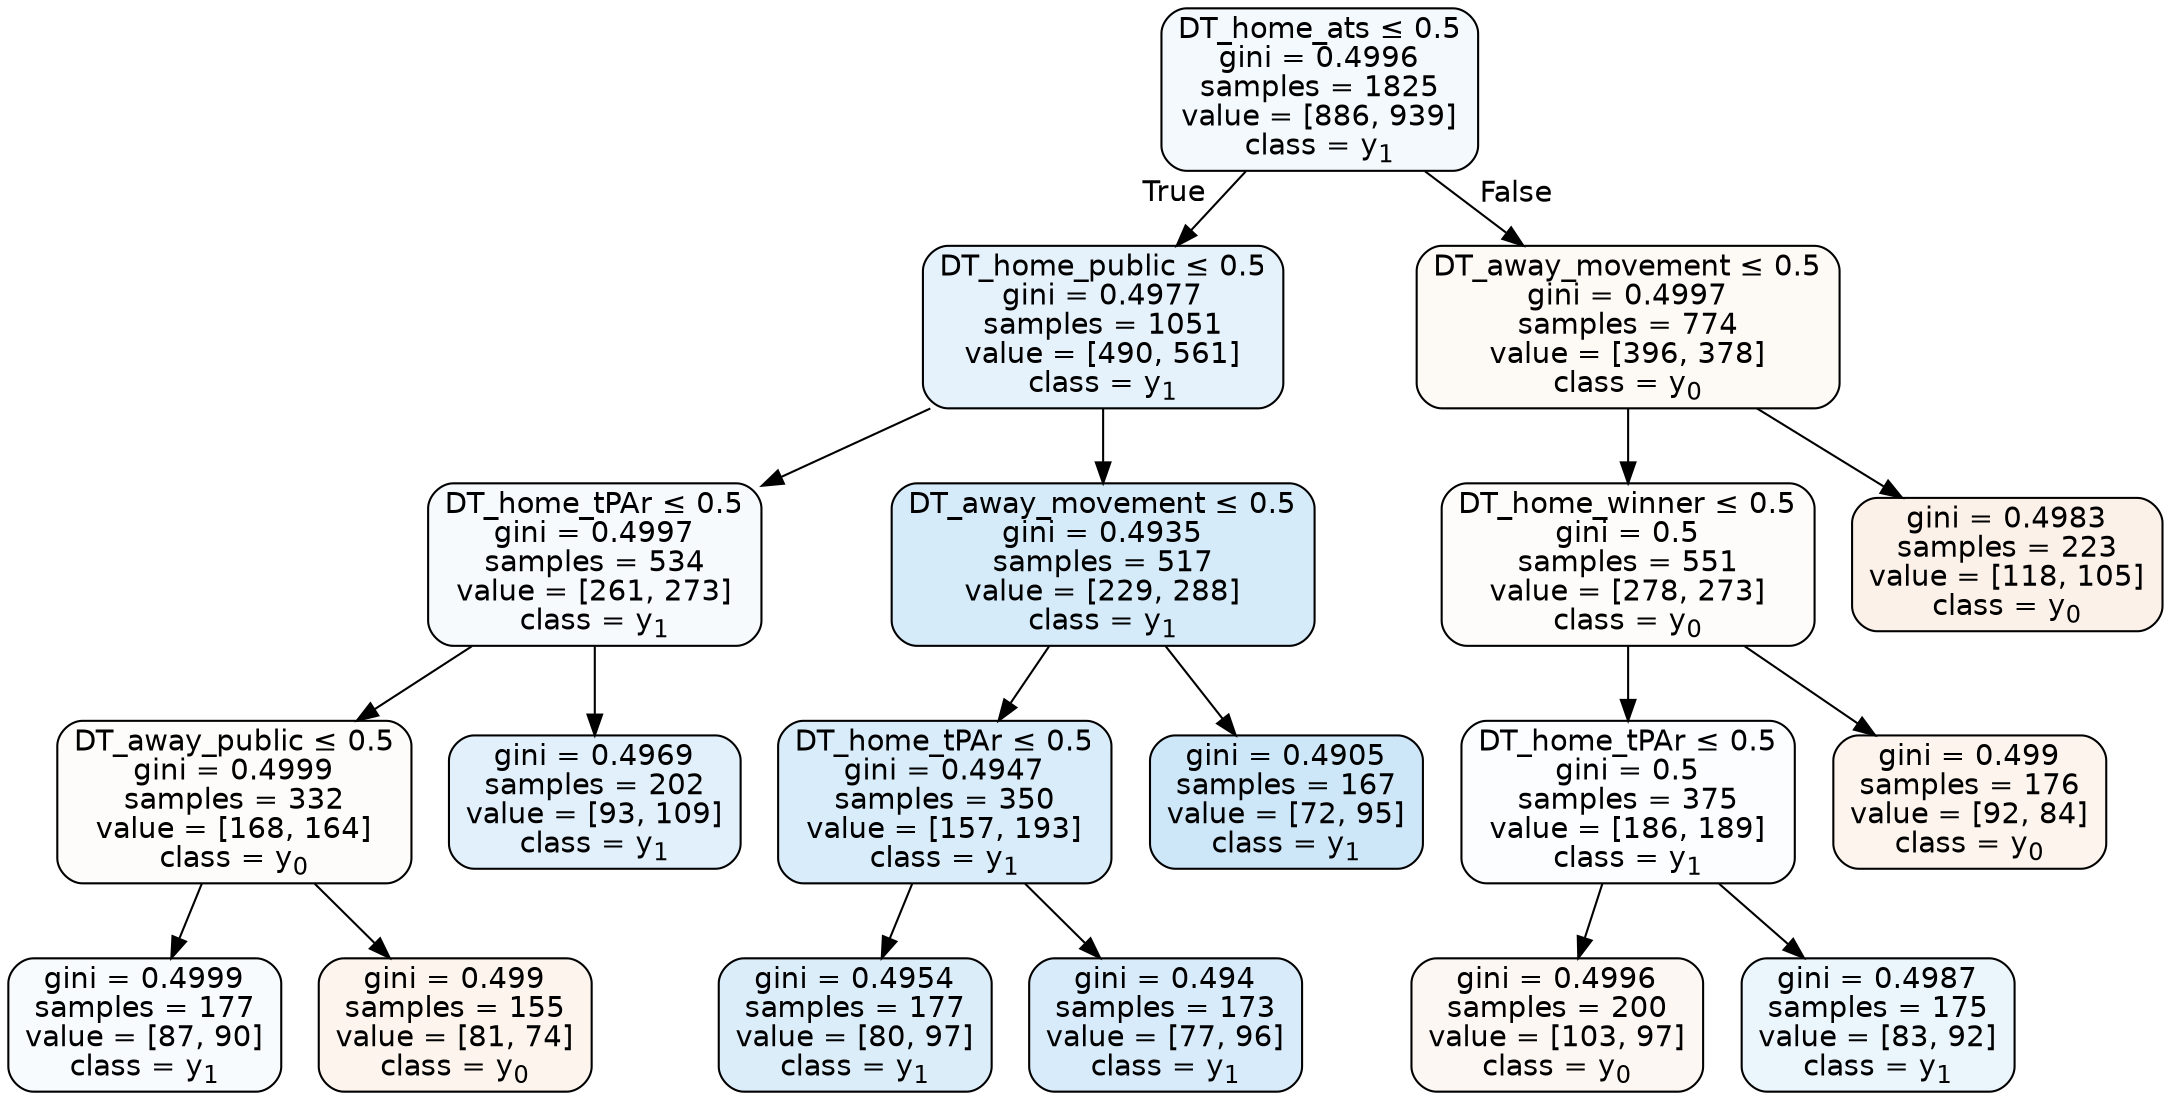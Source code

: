 digraph Tree {
node [shape=box, style="filled, rounded", color="black", fontname=helvetica] ;
edge [fontname=helvetica] ;
0 [label=<DT_home_ats &le; 0.5<br/>gini = 0.4996<br/>samples = 1825<br/>value = [886, 939]<br/>class = y<SUB>1</SUB>>, fillcolor="#399de50e"] ;
1 [label=<DT_home_public &le; 0.5<br/>gini = 0.4977<br/>samples = 1051<br/>value = [490, 561]<br/>class = y<SUB>1</SUB>>, fillcolor="#399de520"] ;
0 -> 1 [labeldistance=2.5, labelangle=45, headlabel="True"] ;
2 [label=<DT_home_tPAr &le; 0.5<br/>gini = 0.4997<br/>samples = 534<br/>value = [261, 273]<br/>class = y<SUB>1</SUB>>, fillcolor="#399de50b"] ;
1 -> 2 ;
3 [label=<DT_away_public &le; 0.5<br/>gini = 0.4999<br/>samples = 332<br/>value = [168, 164]<br/>class = y<SUB>0</SUB>>, fillcolor="#e5813906"] ;
2 -> 3 ;
4 [label=<gini = 0.4999<br/>samples = 177<br/>value = [87, 90]<br/>class = y<SUB>1</SUB>>, fillcolor="#399de508"] ;
3 -> 4 ;
5 [label=<gini = 0.499<br/>samples = 155<br/>value = [81, 74]<br/>class = y<SUB>0</SUB>>, fillcolor="#e5813916"] ;
3 -> 5 ;
6 [label=<gini = 0.4969<br/>samples = 202<br/>value = [93, 109]<br/>class = y<SUB>1</SUB>>, fillcolor="#399de525"] ;
2 -> 6 ;
7 [label=<DT_away_movement &le; 0.5<br/>gini = 0.4935<br/>samples = 517<br/>value = [229, 288]<br/>class = y<SUB>1</SUB>>, fillcolor="#399de534"] ;
1 -> 7 ;
8 [label=<DT_home_tPAr &le; 0.5<br/>gini = 0.4947<br/>samples = 350<br/>value = [157, 193]<br/>class = y<SUB>1</SUB>>, fillcolor="#399de530"] ;
7 -> 8 ;
9 [label=<gini = 0.4954<br/>samples = 177<br/>value = [80, 97]<br/>class = y<SUB>1</SUB>>, fillcolor="#399de52d"] ;
8 -> 9 ;
10 [label=<gini = 0.494<br/>samples = 173<br/>value = [77, 96]<br/>class = y<SUB>1</SUB>>, fillcolor="#399de532"] ;
8 -> 10 ;
11 [label=<gini = 0.4905<br/>samples = 167<br/>value = [72, 95]<br/>class = y<SUB>1</SUB>>, fillcolor="#399de53e"] ;
7 -> 11 ;
12 [label=<DT_away_movement &le; 0.5<br/>gini = 0.4997<br/>samples = 774<br/>value = [396, 378]<br/>class = y<SUB>0</SUB>>, fillcolor="#e581390c"] ;
0 -> 12 [labeldistance=2.5, labelangle=-45, headlabel="False"] ;
13 [label=<DT_home_winner &le; 0.5<br/>gini = 0.5<br/>samples = 551<br/>value = [278, 273]<br/>class = y<SUB>0</SUB>>, fillcolor="#e5813905"] ;
12 -> 13 ;
14 [label=<DT_home_tPAr &le; 0.5<br/>gini = 0.5<br/>samples = 375<br/>value = [186, 189]<br/>class = y<SUB>1</SUB>>, fillcolor="#399de504"] ;
13 -> 14 ;
15 [label=<gini = 0.4996<br/>samples = 200<br/>value = [103, 97]<br/>class = y<SUB>0</SUB>>, fillcolor="#e581390f"] ;
14 -> 15 ;
16 [label=<gini = 0.4987<br/>samples = 175<br/>value = [83, 92]<br/>class = y<SUB>1</SUB>>, fillcolor="#399de519"] ;
14 -> 16 ;
17 [label=<gini = 0.499<br/>samples = 176<br/>value = [92, 84]<br/>class = y<SUB>0</SUB>>, fillcolor="#e5813916"] ;
13 -> 17 ;
18 [label=<gini = 0.4983<br/>samples = 223<br/>value = [118, 105]<br/>class = y<SUB>0</SUB>>, fillcolor="#e581391c"] ;
12 -> 18 ;
}